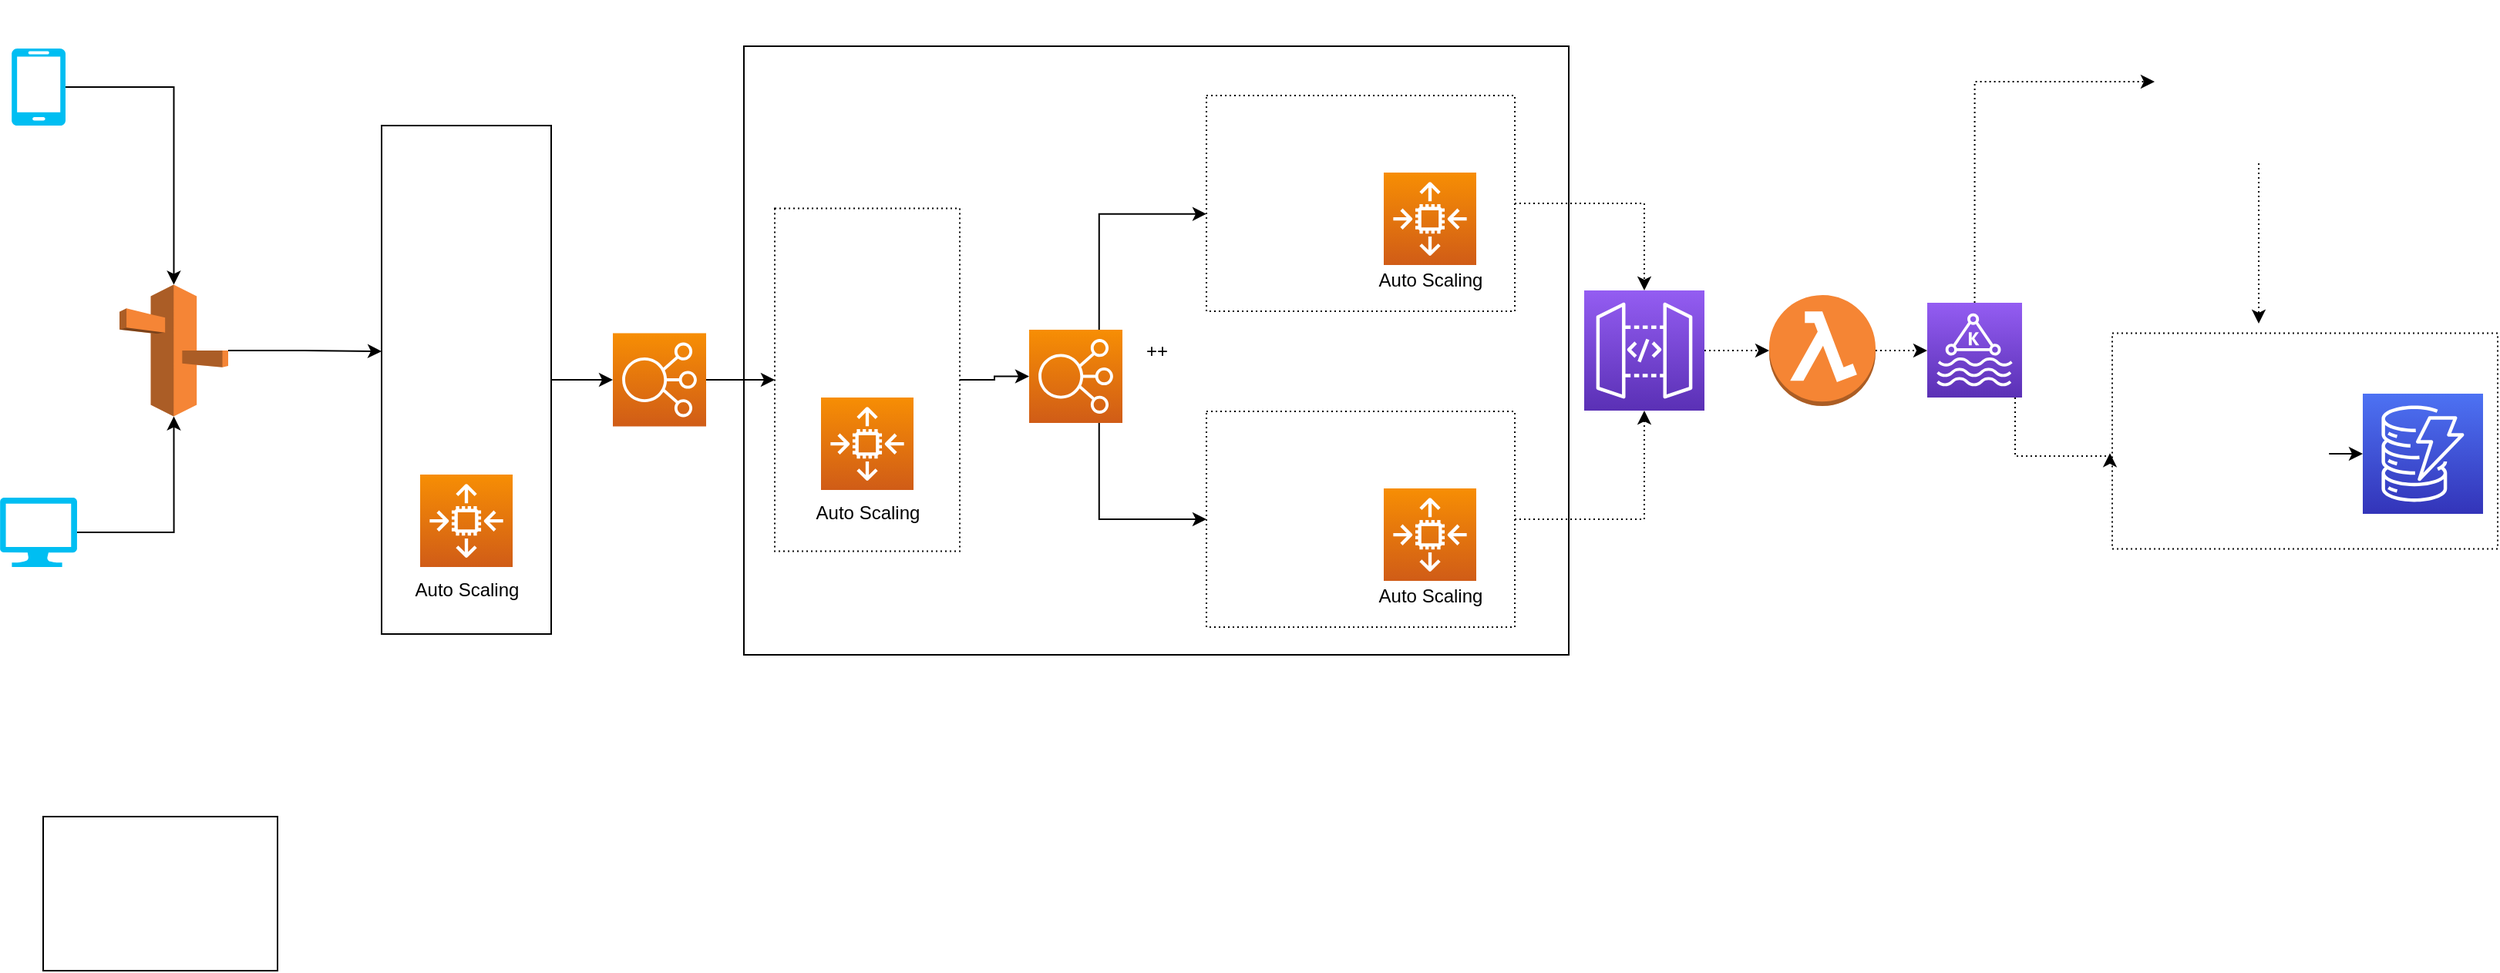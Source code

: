 <mxfile version="15.8.3" type="github">
  <diagram id="Ht1M8jgEwFfnCIfOTk4-" name="Page-1">
    <mxGraphModel dx="1955" dy="2103" grid="1" gridSize="10" guides="1" tooltips="1" connect="1" arrows="1" fold="1" page="1" pageScale="1" pageWidth="1654" pageHeight="1169" math="0" shadow="0">
      <root>
        <mxCell id="0" />
        <mxCell id="1" parent="0" />
        <mxCell id="_Aoh5FXv3OEPfKDgOaNU-10" value="" style="rounded=0;whiteSpace=wrap;html=1;dashed=1;dashPattern=1 2;" vertex="1" parent="1">
          <mxGeometry x="1390" y="-863.75" width="250" height="140" as="geometry" />
        </mxCell>
        <mxCell id="Dyxc_L6sVQ1kKqKvP9iK-9" style="edgeStyle=orthogonalEdgeStyle;rounded=0;orthogonalLoop=1;jettySize=auto;html=1;exitX=1;exitY=0.5;exitDx=0;exitDy=0;entryX=0;entryY=0.5;entryDx=0;entryDy=0;entryPerimeter=0;" parent="1" source="Dyxc_L6sVQ1kKqKvP9iK-8" target="Dyxc_L6sVQ1kKqKvP9iK-6" edge="1">
          <mxGeometry relative="1" as="geometry" />
        </mxCell>
        <mxCell id="Dyxc_L6sVQ1kKqKvP9iK-27" value="++" style="rounded=0;whiteSpace=wrap;html=1;" parent="1" vertex="1">
          <mxGeometry x="502.5" y="-1050" width="535" height="395" as="geometry" />
        </mxCell>
        <mxCell id="Dyxc_L6sVQ1kKqKvP9iK-8" value="" style="rounded=0;whiteSpace=wrap;html=1;" parent="1" vertex="1">
          <mxGeometry x="267.5" y="-998.5" width="110" height="330" as="geometry" />
        </mxCell>
        <mxCell id="Dyxc_L6sVQ1kKqKvP9iK-2" value="" style="shape=image;html=1;verticalAlign=top;verticalLabelPosition=bottom;labelBackgroundColor=#ffffff;imageAspect=0;aspect=fixed;image=https://cdn0.iconfinder.com/data/icons/long-shadow-web-icons/512/angular-128.png" parent="1" vertex="1">
          <mxGeometry x="292.5" y="-942" width="60" height="60" as="geometry" />
        </mxCell>
        <mxCell id="Dyxc_L6sVQ1kKqKvP9iK-3" value="" style="shape=image;html=1;verticalAlign=top;verticalLabelPosition=bottom;labelBackgroundColor=#ffffff;imageAspect=0;aspect=fixed;image=https://cdn0.iconfinder.com/data/icons/long-shadow-web-icons/512/css-128.png" parent="1" vertex="1">
          <mxGeometry x="292.5" y="-862" width="60" height="60" as="geometry" />
        </mxCell>
        <mxCell id="Dyxc_L6sVQ1kKqKvP9iK-4" value="" style="sketch=0;points=[[0,0,0],[0.25,0,0],[0.5,0,0],[0.75,0,0],[1,0,0],[0,1,0],[0.25,1,0],[0.5,1,0],[0.75,1,0],[1,1,0],[0,0.25,0],[0,0.5,0],[0,0.75,0],[1,0.25,0],[1,0.5,0],[1,0.75,0]];outlineConnect=0;fontColor=#232F3E;gradientColor=#F78E04;gradientDirection=north;fillColor=#D05C17;strokeColor=#ffffff;dashed=0;verticalLabelPosition=bottom;verticalAlign=top;align=center;html=1;fontSize=12;fontStyle=0;aspect=fixed;shape=mxgraph.aws4.resourceIcon;resIcon=mxgraph.aws4.auto_scaling2;" parent="1" vertex="1">
          <mxGeometry x="292.5" y="-772" width="60" height="60" as="geometry" />
        </mxCell>
        <mxCell id="Dyxc_L6sVQ1kKqKvP9iK-15" style="edgeStyle=orthogonalEdgeStyle;rounded=0;orthogonalLoop=1;jettySize=auto;html=1;exitX=1;exitY=0.5;exitDx=0;exitDy=0;exitPerimeter=0;entryX=0;entryY=0.5;entryDx=0;entryDy=0;" parent="1" source="Dyxc_L6sVQ1kKqKvP9iK-6" target="Dyxc_L6sVQ1kKqKvP9iK-14" edge="1">
          <mxGeometry relative="1" as="geometry" />
        </mxCell>
        <mxCell id="Dyxc_L6sVQ1kKqKvP9iK-28" style="edgeStyle=orthogonalEdgeStyle;rounded=0;orthogonalLoop=1;jettySize=auto;html=1;exitX=1;exitY=0.5;exitDx=0;exitDy=0;entryX=0;entryY=0.5;entryDx=0;entryDy=0;entryPerimeter=0;" parent="1" source="Dyxc_L6sVQ1kKqKvP9iK-14" target="Dyxc_L6sVQ1kKqKvP9iK-16" edge="1">
          <mxGeometry relative="1" as="geometry" />
        </mxCell>
        <mxCell id="Dyxc_L6sVQ1kKqKvP9iK-14" value="" style="rounded=0;whiteSpace=wrap;html=1;dashed=1;dashPattern=1 2;" parent="1" vertex="1">
          <mxGeometry x="522.5" y="-944.75" width="120" height="222.5" as="geometry" />
        </mxCell>
        <mxCell id="Dyxc_L6sVQ1kKqKvP9iK-6" value="" style="sketch=0;points=[[0,0,0],[0.25,0,0],[0.5,0,0],[0.75,0,0],[1,0,0],[0,1,0],[0.25,1,0],[0.5,1,0],[0.75,1,0],[1,1,0],[0,0.25,0],[0,0.5,0],[0,0.75,0],[1,0.25,0],[1,0.5,0],[1,0.75,0]];outlineConnect=0;fontColor=#232F3E;gradientColor=#F78E04;gradientDirection=north;fillColor=#D05C17;strokeColor=#ffffff;dashed=0;verticalLabelPosition=bottom;verticalAlign=top;align=center;html=1;fontSize=12;fontStyle=0;aspect=fixed;shape=mxgraph.aws4.resourceIcon;resIcon=mxgraph.aws4.elastic_load_balancing;" parent="1" vertex="1">
          <mxGeometry x="417.5" y="-863.75" width="60.5" height="60.5" as="geometry" />
        </mxCell>
        <mxCell id="Dyxc_L6sVQ1kKqKvP9iK-11" value="Auto Scaling" style="text;html=1;strokeColor=none;fillColor=none;align=center;verticalAlign=middle;whiteSpace=wrap;rounded=0;" parent="1" vertex="1">
          <mxGeometry x="287.5" y="-712" width="70" height="30" as="geometry" />
        </mxCell>
        <mxCell id="Dyxc_L6sVQ1kKqKvP9iK-10" value="" style="shape=image;html=1;verticalAlign=top;verticalLabelPosition=bottom;labelBackgroundColor=#ffffff;imageAspect=0;aspect=fixed;image=https://cdn0.iconfinder.com/data/icons/long-shadow-web-icons/512/nodejs-128.png;rounded=0;" parent="1" vertex="1">
          <mxGeometry x="550" y="-902" width="65" height="65" as="geometry" />
        </mxCell>
        <mxCell id="Dyxc_L6sVQ1kKqKvP9iK-12" value="" style="sketch=0;points=[[0,0,0],[0.25,0,0],[0.5,0,0],[0.75,0,0],[1,0,0],[0,1,0],[0.25,1,0],[0.5,1,0],[0.75,1,0],[1,1,0],[0,0.25,0],[0,0.5,0],[0,0.75,0],[1,0.25,0],[1,0.5,0],[1,0.75,0]];outlineConnect=0;fontColor=#232F3E;gradientColor=#F78E04;gradientDirection=north;fillColor=#D05C17;strokeColor=#ffffff;dashed=0;verticalLabelPosition=bottom;verticalAlign=top;align=center;html=1;fontSize=12;fontStyle=0;aspect=fixed;shape=mxgraph.aws4.resourceIcon;resIcon=mxgraph.aws4.auto_scaling2;" parent="1" vertex="1">
          <mxGeometry x="552.5" y="-822" width="60" height="60" as="geometry" />
        </mxCell>
        <mxCell id="Dyxc_L6sVQ1kKqKvP9iK-25" style="edgeStyle=orthogonalEdgeStyle;rounded=0;orthogonalLoop=1;jettySize=auto;html=1;exitX=0.75;exitY=0;exitDx=0;exitDy=0;exitPerimeter=0;entryX=0;entryY=0.549;entryDx=0;entryDy=0;entryPerimeter=0;" parent="1" source="Dyxc_L6sVQ1kKqKvP9iK-16" target="Dyxc_L6sVQ1kKqKvP9iK-17" edge="1">
          <mxGeometry relative="1" as="geometry" />
        </mxCell>
        <mxCell id="Dyxc_L6sVQ1kKqKvP9iK-26" style="edgeStyle=orthogonalEdgeStyle;rounded=0;orthogonalLoop=1;jettySize=auto;html=1;exitX=0.75;exitY=1;exitDx=0;exitDy=0;exitPerimeter=0;entryX=0;entryY=0.5;entryDx=0;entryDy=0;" parent="1" source="Dyxc_L6sVQ1kKqKvP9iK-16" target="Dyxc_L6sVQ1kKqKvP9iK-21" edge="1">
          <mxGeometry relative="1" as="geometry" />
        </mxCell>
        <mxCell id="Dyxc_L6sVQ1kKqKvP9iK-13" value="Auto Scaling" style="text;html=1;strokeColor=none;fillColor=none;align=center;verticalAlign=middle;whiteSpace=wrap;rounded=0;" parent="1" vertex="1">
          <mxGeometry x="547.5" y="-762" width="70" height="30" as="geometry" />
        </mxCell>
        <mxCell id="Dyxc_L6sVQ1kKqKvP9iK-32" style="edgeStyle=orthogonalEdgeStyle;rounded=0;orthogonalLoop=1;jettySize=auto;html=1;exitX=1;exitY=0.5;exitDx=0;exitDy=0;entryX=0.5;entryY=0;entryDx=0;entryDy=0;entryPerimeter=0;dashed=1;dashPattern=1 2;" parent="1" source="Dyxc_L6sVQ1kKqKvP9iK-17" target="Dyxc_L6sVQ1kKqKvP9iK-30" edge="1">
          <mxGeometry relative="1" as="geometry" />
        </mxCell>
        <mxCell id="Dyxc_L6sVQ1kKqKvP9iK-17" value="" style="rounded=0;whiteSpace=wrap;html=1;dashed=1;dashPattern=1 2;" parent="1" vertex="1">
          <mxGeometry x="802.5" y="-1018" width="200" height="140" as="geometry" />
        </mxCell>
        <mxCell id="Dyxc_L6sVQ1kKqKvP9iK-16" value="" style="sketch=0;points=[[0,0,0],[0.25,0,0],[0.5,0,0],[0.75,0,0],[1,0,0],[0,1,0],[0.25,1,0],[0.5,1,0],[0.75,1,0],[1,1,0],[0,0.25,0],[0,0.5,0],[0,0.75,0],[1,0.25,0],[1,0.5,0],[1,0.75,0]];outlineConnect=0;fontColor=#232F3E;gradientColor=#F78E04;gradientDirection=north;fillColor=#D05C17;strokeColor=#ffffff;dashed=0;verticalLabelPosition=bottom;verticalAlign=top;align=center;html=1;fontSize=12;fontStyle=0;aspect=fixed;shape=mxgraph.aws4.resourceIcon;resIcon=mxgraph.aws4.elastic_load_balancing;" parent="1" vertex="1">
          <mxGeometry x="687.5" y="-866" width="60.5" height="60.5" as="geometry" />
        </mxCell>
        <mxCell id="Dyxc_L6sVQ1kKqKvP9iK-18" value="" style="shape=image;html=1;verticalAlign=top;verticalLabelPosition=bottom;labelBackgroundColor=#ffffff;imageAspect=0;aspect=fixed;image=https://cdn0.iconfinder.com/data/icons/long-shadow-web-icons/512/nodejs-128.png;rounded=0;" parent="1" vertex="1">
          <mxGeometry x="812.5" y="-1008" width="65" height="65" as="geometry" />
        </mxCell>
        <mxCell id="Dyxc_L6sVQ1kKqKvP9iK-20" value="Auto Scaling" style="text;html=1;strokeColor=none;fillColor=none;align=center;verticalAlign=middle;whiteSpace=wrap;rounded=0;" parent="1" vertex="1">
          <mxGeometry x="912.5" y="-913" width="70" height="30" as="geometry" />
        </mxCell>
        <mxCell id="Dyxc_L6sVQ1kKqKvP9iK-19" value="" style="sketch=0;points=[[0,0,0],[0.25,0,0],[0.5,0,0],[0.75,0,0],[1,0,0],[0,1,0],[0.25,1,0],[0.5,1,0],[0.75,1,0],[1,1,0],[0,0.25,0],[0,0.5,0],[0,0.75,0],[1,0.25,0],[1,0.5,0],[1,0.75,0]];outlineConnect=0;fontColor=#232F3E;gradientColor=#F78E04;gradientDirection=north;fillColor=#D05C17;strokeColor=#ffffff;dashed=0;verticalLabelPosition=bottom;verticalAlign=top;align=center;html=1;fontSize=12;fontStyle=0;aspect=fixed;shape=mxgraph.aws4.resourceIcon;resIcon=mxgraph.aws4.auto_scaling2;" parent="1" vertex="1">
          <mxGeometry x="917.5" y="-968" width="60" height="60" as="geometry" />
        </mxCell>
        <mxCell id="Dyxc_L6sVQ1kKqKvP9iK-33" style="edgeStyle=orthogonalEdgeStyle;rounded=0;orthogonalLoop=1;jettySize=auto;html=1;exitX=1;exitY=0.5;exitDx=0;exitDy=0;entryX=0.5;entryY=1;entryDx=0;entryDy=0;entryPerimeter=0;dashed=1;dashPattern=1 2;" parent="1" source="Dyxc_L6sVQ1kKqKvP9iK-21" target="Dyxc_L6sVQ1kKqKvP9iK-30" edge="1">
          <mxGeometry relative="1" as="geometry" />
        </mxCell>
        <mxCell id="Dyxc_L6sVQ1kKqKvP9iK-21" value="" style="rounded=0;whiteSpace=wrap;html=1;dashed=1;dashPattern=1 2;" parent="1" vertex="1">
          <mxGeometry x="802.5" y="-813" width="200" height="140" as="geometry" />
        </mxCell>
        <mxCell id="Dyxc_L6sVQ1kKqKvP9iK-22" value="" style="shape=image;html=1;verticalAlign=top;verticalLabelPosition=bottom;labelBackgroundColor=#ffffff;imageAspect=0;aspect=fixed;image=https://cdn0.iconfinder.com/data/icons/long-shadow-web-icons/512/nodejs-128.png;rounded=0;" parent="1" vertex="1">
          <mxGeometry x="812.5" y="-803" width="65" height="65" as="geometry" />
        </mxCell>
        <mxCell id="Dyxc_L6sVQ1kKqKvP9iK-23" value="" style="sketch=0;points=[[0,0,0],[0.25,0,0],[0.5,0,0],[0.75,0,0],[1,0,0],[0,1,0],[0.25,1,0],[0.5,1,0],[0.75,1,0],[1,1,0],[0,0.25,0],[0,0.5,0],[0,0.75,0],[1,0.25,0],[1,0.5,0],[1,0.75,0]];outlineConnect=0;fontColor=#232F3E;gradientColor=#F78E04;gradientDirection=north;fillColor=#D05C17;strokeColor=#ffffff;dashed=0;verticalLabelPosition=bottom;verticalAlign=top;align=center;html=1;fontSize=12;fontStyle=0;aspect=fixed;shape=mxgraph.aws4.resourceIcon;resIcon=mxgraph.aws4.auto_scaling2;" parent="1" vertex="1">
          <mxGeometry x="917.5" y="-763" width="60" height="60" as="geometry" />
        </mxCell>
        <mxCell id="Dyxc_L6sVQ1kKqKvP9iK-24" value="Auto Scaling" style="text;html=1;strokeColor=none;fillColor=none;align=center;verticalAlign=middle;whiteSpace=wrap;rounded=0;" parent="1" vertex="1">
          <mxGeometry x="912.5" y="-708" width="70" height="30" as="geometry" />
        </mxCell>
        <mxCell id="Dyxc_L6sVQ1kKqKvP9iK-39" style="edgeStyle=orthogonalEdgeStyle;rounded=0;orthogonalLoop=1;jettySize=auto;html=1;exitX=0.5;exitY=0;exitDx=0;exitDy=0;exitPerimeter=0;entryX=0;entryY=0.5;entryDx=0;entryDy=0;dashed=1;dashPattern=1 2;" parent="1" source="Dyxc_L6sVQ1kKqKvP9iK-29" target="Dyxc_L6sVQ1kKqKvP9iK-37" edge="1">
          <mxGeometry relative="1" as="geometry" />
        </mxCell>
        <mxCell id="Dyxc_L6sVQ1kKqKvP9iK-40" style="edgeStyle=orthogonalEdgeStyle;rounded=0;orthogonalLoop=1;jettySize=auto;html=1;dashed=1;dashPattern=1 2;entryX=-0.006;entryY=0.556;entryDx=0;entryDy=0;entryPerimeter=0;" parent="1" source="Dyxc_L6sVQ1kKqKvP9iK-29" target="_Aoh5FXv3OEPfKDgOaNU-10" edge="1">
          <mxGeometry relative="1" as="geometry">
            <Array as="points">
              <mxPoint x="1327" y="-784" />
            </Array>
          </mxGeometry>
        </mxCell>
        <mxCell id="Dyxc_L6sVQ1kKqKvP9iK-29" value="" style="sketch=0;points=[[0,0,0],[0.25,0,0],[0.5,0,0],[0.75,0,0],[1,0,0],[0,1,0],[0.25,1,0],[0.5,1,0],[0.75,1,0],[1,1,0],[0,0.25,0],[0,0.5,0],[0,0.75,0],[1,0.25,0],[1,0.5,0],[1,0.75,0]];outlineConnect=0;fontColor=#232F3E;gradientColor=#945DF2;gradientDirection=north;fillColor=#5A30B5;strokeColor=#ffffff;dashed=0;verticalLabelPosition=bottom;verticalAlign=top;align=center;html=1;fontSize=12;fontStyle=0;aspect=fixed;shape=mxgraph.aws4.resourceIcon;resIcon=mxgraph.aws4.managed_streaming_for_kafka;rounded=0;dashPattern=1 2;" parent="1" vertex="1">
          <mxGeometry x="1270" y="-883.5" width="61.5" height="61.5" as="geometry" />
        </mxCell>
        <mxCell id="Dyxc_L6sVQ1kKqKvP9iK-35" style="edgeStyle=orthogonalEdgeStyle;rounded=0;orthogonalLoop=1;jettySize=auto;html=1;exitX=1;exitY=0.5;exitDx=0;exitDy=0;exitPerimeter=0;entryX=0;entryY=0.5;entryDx=0;entryDy=0;entryPerimeter=0;dashed=1;dashPattern=1 2;" parent="1" source="Dyxc_L6sVQ1kKqKvP9iK-30" target="Dyxc_L6sVQ1kKqKvP9iK-34" edge="1">
          <mxGeometry relative="1" as="geometry" />
        </mxCell>
        <mxCell id="Dyxc_L6sVQ1kKqKvP9iK-30" value="" style="sketch=0;points=[[0,0,0],[0.25,0,0],[0.5,0,0],[0.75,0,0],[1,0,0],[0,1,0],[0.25,1,0],[0.5,1,0],[0.75,1,0],[1,1,0],[0,0.25,0],[0,0.5,0],[0,0.75,0],[1,0.25,0],[1,0.5,0],[1,0.75,0]];outlineConnect=0;fontColor=#232F3E;gradientColor=#945DF2;gradientDirection=north;fillColor=#5A30B5;strokeColor=#ffffff;dashed=0;verticalLabelPosition=bottom;verticalAlign=top;align=center;html=1;fontSize=12;fontStyle=0;aspect=fixed;shape=mxgraph.aws4.resourceIcon;resIcon=mxgraph.aws4.api_gateway;rounded=0;dashPattern=1 2;" parent="1" vertex="1">
          <mxGeometry x="1047.5" y="-891.5" width="78" height="78" as="geometry" />
        </mxCell>
        <mxCell id="Dyxc_L6sVQ1kKqKvP9iK-38" style="edgeStyle=orthogonalEdgeStyle;rounded=0;orthogonalLoop=1;jettySize=auto;html=1;exitX=1;exitY=0.5;exitDx=0;exitDy=0;exitPerimeter=0;entryX=0;entryY=0.5;entryDx=0;entryDy=0;entryPerimeter=0;dashed=1;dashPattern=1 2;" parent="1" source="Dyxc_L6sVQ1kKqKvP9iK-34" target="Dyxc_L6sVQ1kKqKvP9iK-29" edge="1">
          <mxGeometry relative="1" as="geometry" />
        </mxCell>
        <mxCell id="Dyxc_L6sVQ1kKqKvP9iK-34" value="" style="outlineConnect=0;dashed=0;verticalLabelPosition=bottom;verticalAlign=top;align=center;html=1;shape=mxgraph.aws3.lambda_function;fillColor=#F58534;gradientColor=none;rounded=0;dashPattern=1 2;" parent="1" vertex="1">
          <mxGeometry x="1167.5" y="-888.5" width="69" height="72" as="geometry" />
        </mxCell>
        <mxCell id="Dyxc_L6sVQ1kKqKvP9iK-41" style="edgeStyle=orthogonalEdgeStyle;rounded=0;orthogonalLoop=1;jettySize=auto;html=1;exitX=0.5;exitY=1;exitDx=0;exitDy=0;dashed=1;dashPattern=1 2;" parent="1" source="Dyxc_L6sVQ1kKqKvP9iK-37" edge="1">
          <mxGeometry relative="1" as="geometry">
            <mxPoint x="1485" y="-870" as="targetPoint" />
          </mxGeometry>
        </mxCell>
        <UserObject label="" lucidchartObjectId="ClKtyy_eUIUr" id="Dyxc_L6sVQ1kKqKvP9iK-37">
          <mxCell style="html=1;overflow=block;blockSpacing=1;whiteSpace=wrap;shape=image;whiteSpace=wrap;fontSize=13;spacing=3.8;strokeColor=none;strokeOpacity=100;strokeWidth=0;image=https://images.lucid.app/images/5b973628-9828-4e17-991e-5c9da4e54e64/content;imageAspect=0;" parent="1" vertex="1">
            <mxGeometry x="1417.5" y="-1080" width="135" height="106" as="geometry" />
          </mxCell>
        </UserObject>
        <mxCell id="_Aoh5FXv3OEPfKDgOaNU-6" style="edgeStyle=orthogonalEdgeStyle;rounded=0;orthogonalLoop=1;jettySize=auto;html=1;exitX=1;exitY=0.5;exitDx=0;exitDy=0;exitPerimeter=0;entryX=0;entryY=0.444;entryDx=0;entryDy=0;entryPerimeter=0;" edge="1" parent="1" source="_Aoh5FXv3OEPfKDgOaNU-1" target="Dyxc_L6sVQ1kKqKvP9iK-8">
          <mxGeometry relative="1" as="geometry" />
        </mxCell>
        <mxCell id="Dyxc_L6sVQ1kKqKvP9iK-36" value="" style="sketch=0;points=[[0,0,0],[0.25,0,0],[0.5,0,0],[0.75,0,0],[1,0,0],[0,1,0],[0.25,1,0],[0.5,1,0],[0.75,1,0],[1,1,0],[0,0.25,0],[0,0.5,0],[0,0.75,0],[1,0.25,0],[1,0.5,0],[1,0.75,0]];outlineConnect=0;fontColor=#232F3E;gradientColor=#4D72F3;gradientDirection=north;fillColor=#3334B9;strokeColor=#ffffff;dashed=0;verticalLabelPosition=bottom;verticalAlign=top;align=center;html=1;fontSize=12;fontStyle=0;aspect=fixed;shape=mxgraph.aws4.resourceIcon;resIcon=mxgraph.aws4.dynamodb;rounded=0;dashPattern=1 2;" parent="1" vertex="1">
          <mxGeometry x="1552.5" y="-824.5" width="78" height="78" as="geometry" />
        </mxCell>
        <mxCell id="_Aoh5FXv3OEPfKDgOaNU-1" value="" style="outlineConnect=0;dashed=0;verticalLabelPosition=bottom;verticalAlign=top;align=center;html=1;shape=mxgraph.aws3.route_53;fillColor=#F58536;gradientColor=none;" vertex="1" parent="1">
          <mxGeometry x="97.5" y="-895.25" width="70.5" height="85.5" as="geometry" />
        </mxCell>
        <mxCell id="_Aoh5FXv3OEPfKDgOaNU-4" style="edgeStyle=orthogonalEdgeStyle;rounded=0;orthogonalLoop=1;jettySize=auto;html=1;" edge="1" parent="1" source="_Aoh5FXv3OEPfKDgOaNU-2" target="_Aoh5FXv3OEPfKDgOaNU-1">
          <mxGeometry relative="1" as="geometry" />
        </mxCell>
        <mxCell id="_Aoh5FXv3OEPfKDgOaNU-2" value="" style="verticalLabelPosition=bottom;html=1;verticalAlign=top;align=center;strokeColor=none;fillColor=#00BEF2;shape=mxgraph.azure.mobile;pointerEvents=1;" vertex="1" parent="1">
          <mxGeometry x="27.5" y="-1048.5" width="35" height="50" as="geometry" />
        </mxCell>
        <mxCell id="_Aoh5FXv3OEPfKDgOaNU-5" style="edgeStyle=orthogonalEdgeStyle;rounded=0;orthogonalLoop=1;jettySize=auto;html=1;exitX=1;exitY=0.5;exitDx=0;exitDy=0;exitPerimeter=0;entryX=0.5;entryY=1;entryDx=0;entryDy=0;entryPerimeter=0;" edge="1" parent="1" source="_Aoh5FXv3OEPfKDgOaNU-3" target="_Aoh5FXv3OEPfKDgOaNU-1">
          <mxGeometry relative="1" as="geometry" />
        </mxCell>
        <mxCell id="_Aoh5FXv3OEPfKDgOaNU-3" value="" style="verticalLabelPosition=bottom;html=1;verticalAlign=top;align=center;strokeColor=none;fillColor=#00BEF2;shape=mxgraph.azure.computer;pointerEvents=1;" vertex="1" parent="1">
          <mxGeometry x="20" y="-757" width="50" height="45" as="geometry" />
        </mxCell>
        <mxCell id="_Aoh5FXv3OEPfKDgOaNU-9" style="edgeStyle=orthogonalEdgeStyle;rounded=0;orthogonalLoop=1;jettySize=auto;html=1;" edge="1" parent="1" source="_Aoh5FXv3OEPfKDgOaNU-7" target="Dyxc_L6sVQ1kKqKvP9iK-36">
          <mxGeometry relative="1" as="geometry" />
        </mxCell>
        <mxCell id="_Aoh5FXv3OEPfKDgOaNU-7" value="" style="shape=image;verticalLabelPosition=bottom;labelBackgroundColor=#ffffff;verticalAlign=top;aspect=fixed;imageAspect=0;image=https://2.bp.blogspot.com/-Z6UOgkPfGV8/Wv4U-1xGDEI/AAAAAAAAOC0/cS502Pkq2BUU-cvQ0IuauAF2B0br6h30wCLcBGAs/s1600/screen-shot-2014-10-25-at-14-29-50.png;" vertex="1" parent="1">
          <mxGeometry x="1410" y="-808" width="120.62" height="45" as="geometry" />
        </mxCell>
        <mxCell id="_Aoh5FXv3OEPfKDgOaNU-11" value="" style="rounded=0;whiteSpace=wrap;html=1;" vertex="1" parent="1">
          <mxGeometry x="48" y="-550" width="152" height="100" as="geometry" />
        </mxCell>
      </root>
    </mxGraphModel>
  </diagram>
</mxfile>
